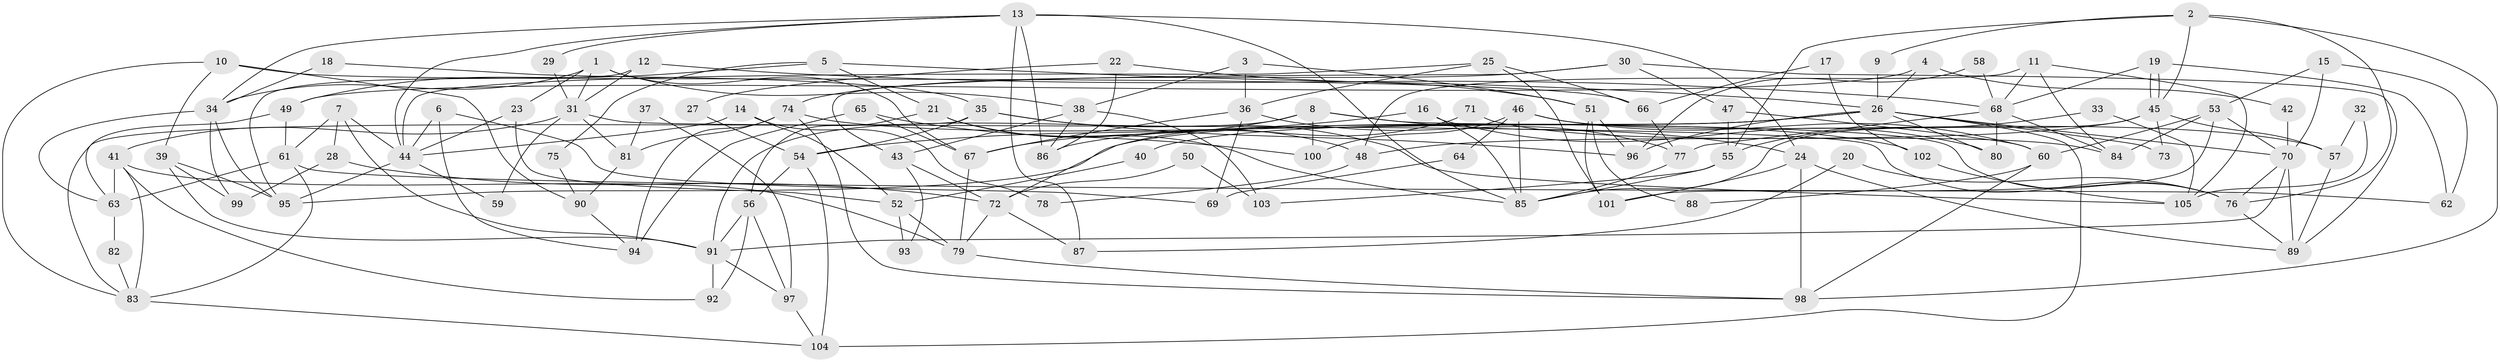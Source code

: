// coarse degree distribution, {6: 0.16981132075471697, 3: 0.18867924528301888, 7: 0.09433962264150944, 5: 0.2641509433962264, 4: 0.11320754716981132, 8: 0.03773584905660377, 2: 0.03773584905660377, 9: 0.03773584905660377, 12: 0.03773584905660377, 11: 0.018867924528301886}
// Generated by graph-tools (version 1.1) at 2025/37/03/04/25 23:37:03]
// undirected, 105 vertices, 210 edges
graph export_dot {
  node [color=gray90,style=filled];
  1;
  2;
  3;
  4;
  5;
  6;
  7;
  8;
  9;
  10;
  11;
  12;
  13;
  14;
  15;
  16;
  17;
  18;
  19;
  20;
  21;
  22;
  23;
  24;
  25;
  26;
  27;
  28;
  29;
  30;
  31;
  32;
  33;
  34;
  35;
  36;
  37;
  38;
  39;
  40;
  41;
  42;
  43;
  44;
  45;
  46;
  47;
  48;
  49;
  50;
  51;
  52;
  53;
  54;
  55;
  56;
  57;
  58;
  59;
  60;
  61;
  62;
  63;
  64;
  65;
  66;
  67;
  68;
  69;
  70;
  71;
  72;
  73;
  74;
  75;
  76;
  77;
  78;
  79;
  80;
  81;
  82;
  83;
  84;
  85;
  86;
  87;
  88;
  89;
  90;
  91;
  92;
  93;
  94;
  95;
  96;
  97;
  98;
  99;
  100;
  101;
  102;
  103;
  104;
  105;
  1 -- 67;
  1 -- 34;
  1 -- 23;
  1 -- 31;
  1 -- 38;
  2 -- 45;
  2 -- 76;
  2 -- 9;
  2 -- 55;
  2 -- 98;
  3 -- 38;
  3 -- 51;
  3 -- 36;
  4 -- 26;
  4 -- 49;
  4 -- 42;
  5 -- 21;
  5 -- 26;
  5 -- 49;
  5 -- 75;
  6 -- 44;
  6 -- 94;
  6 -- 69;
  7 -- 91;
  7 -- 44;
  7 -- 28;
  7 -- 61;
  8 -- 76;
  8 -- 24;
  8 -- 67;
  8 -- 91;
  8 -- 100;
  9 -- 26;
  10 -- 66;
  10 -- 83;
  10 -- 39;
  10 -- 90;
  11 -- 48;
  11 -- 68;
  11 -- 84;
  11 -- 105;
  12 -- 95;
  12 -- 68;
  12 -- 31;
  13 -- 34;
  13 -- 24;
  13 -- 29;
  13 -- 44;
  13 -- 85;
  13 -- 86;
  13 -- 87;
  14 -- 44;
  14 -- 52;
  14 -- 78;
  15 -- 53;
  15 -- 70;
  15 -- 62;
  16 -- 85;
  16 -- 54;
  16 -- 80;
  17 -- 102;
  17 -- 66;
  18 -- 35;
  18 -- 34;
  19 -- 45;
  19 -- 45;
  19 -- 68;
  19 -- 62;
  20 -- 76;
  20 -- 87;
  21 -- 85;
  21 -- 56;
  21 -- 48;
  22 -- 86;
  22 -- 51;
  22 -- 27;
  23 -- 44;
  23 -- 52;
  24 -- 101;
  24 -- 89;
  24 -- 98;
  25 -- 36;
  25 -- 44;
  25 -- 66;
  25 -- 101;
  26 -- 80;
  26 -- 86;
  26 -- 40;
  26 -- 70;
  26 -- 73;
  26 -- 95;
  26 -- 96;
  26 -- 104;
  27 -- 54;
  28 -- 99;
  28 -- 72;
  29 -- 31;
  30 -- 89;
  30 -- 74;
  30 -- 43;
  30 -- 47;
  31 -- 41;
  31 -- 59;
  31 -- 76;
  31 -- 81;
  32 -- 57;
  32 -- 105;
  33 -- 105;
  33 -- 55;
  34 -- 95;
  34 -- 63;
  34 -- 99;
  35 -- 54;
  35 -- 83;
  35 -- 96;
  35 -- 105;
  36 -- 67;
  36 -- 69;
  36 -- 77;
  37 -- 97;
  37 -- 81;
  38 -- 43;
  38 -- 86;
  38 -- 103;
  39 -- 91;
  39 -- 95;
  39 -- 99;
  40 -- 52;
  41 -- 63;
  41 -- 79;
  41 -- 83;
  41 -- 92;
  42 -- 70;
  43 -- 72;
  43 -- 93;
  44 -- 95;
  44 -- 59;
  45 -- 85;
  45 -- 48;
  45 -- 57;
  45 -- 73;
  46 -- 60;
  46 -- 57;
  46 -- 64;
  46 -- 85;
  46 -- 100;
  47 -- 55;
  47 -- 60;
  48 -- 78;
  49 -- 61;
  49 -- 63;
  50 -- 72;
  50 -- 103;
  51 -- 101;
  51 -- 96;
  51 -- 88;
  52 -- 79;
  52 -- 93;
  53 -- 70;
  53 -- 60;
  53 -- 84;
  53 -- 101;
  54 -- 104;
  54 -- 56;
  55 -- 85;
  55 -- 103;
  56 -- 97;
  56 -- 91;
  56 -- 92;
  57 -- 89;
  58 -- 96;
  58 -- 68;
  60 -- 98;
  60 -- 88;
  61 -- 62;
  61 -- 63;
  61 -- 83;
  63 -- 82;
  64 -- 69;
  65 -- 100;
  65 -- 67;
  65 -- 94;
  66 -- 77;
  67 -- 79;
  68 -- 77;
  68 -- 84;
  68 -- 80;
  70 -- 91;
  70 -- 76;
  70 -- 89;
  71 -- 84;
  71 -- 72;
  72 -- 79;
  72 -- 87;
  74 -- 98;
  74 -- 94;
  74 -- 81;
  74 -- 102;
  75 -- 90;
  76 -- 89;
  77 -- 85;
  79 -- 98;
  81 -- 90;
  82 -- 83;
  83 -- 104;
  90 -- 94;
  91 -- 92;
  91 -- 97;
  97 -- 104;
  102 -- 105;
}
